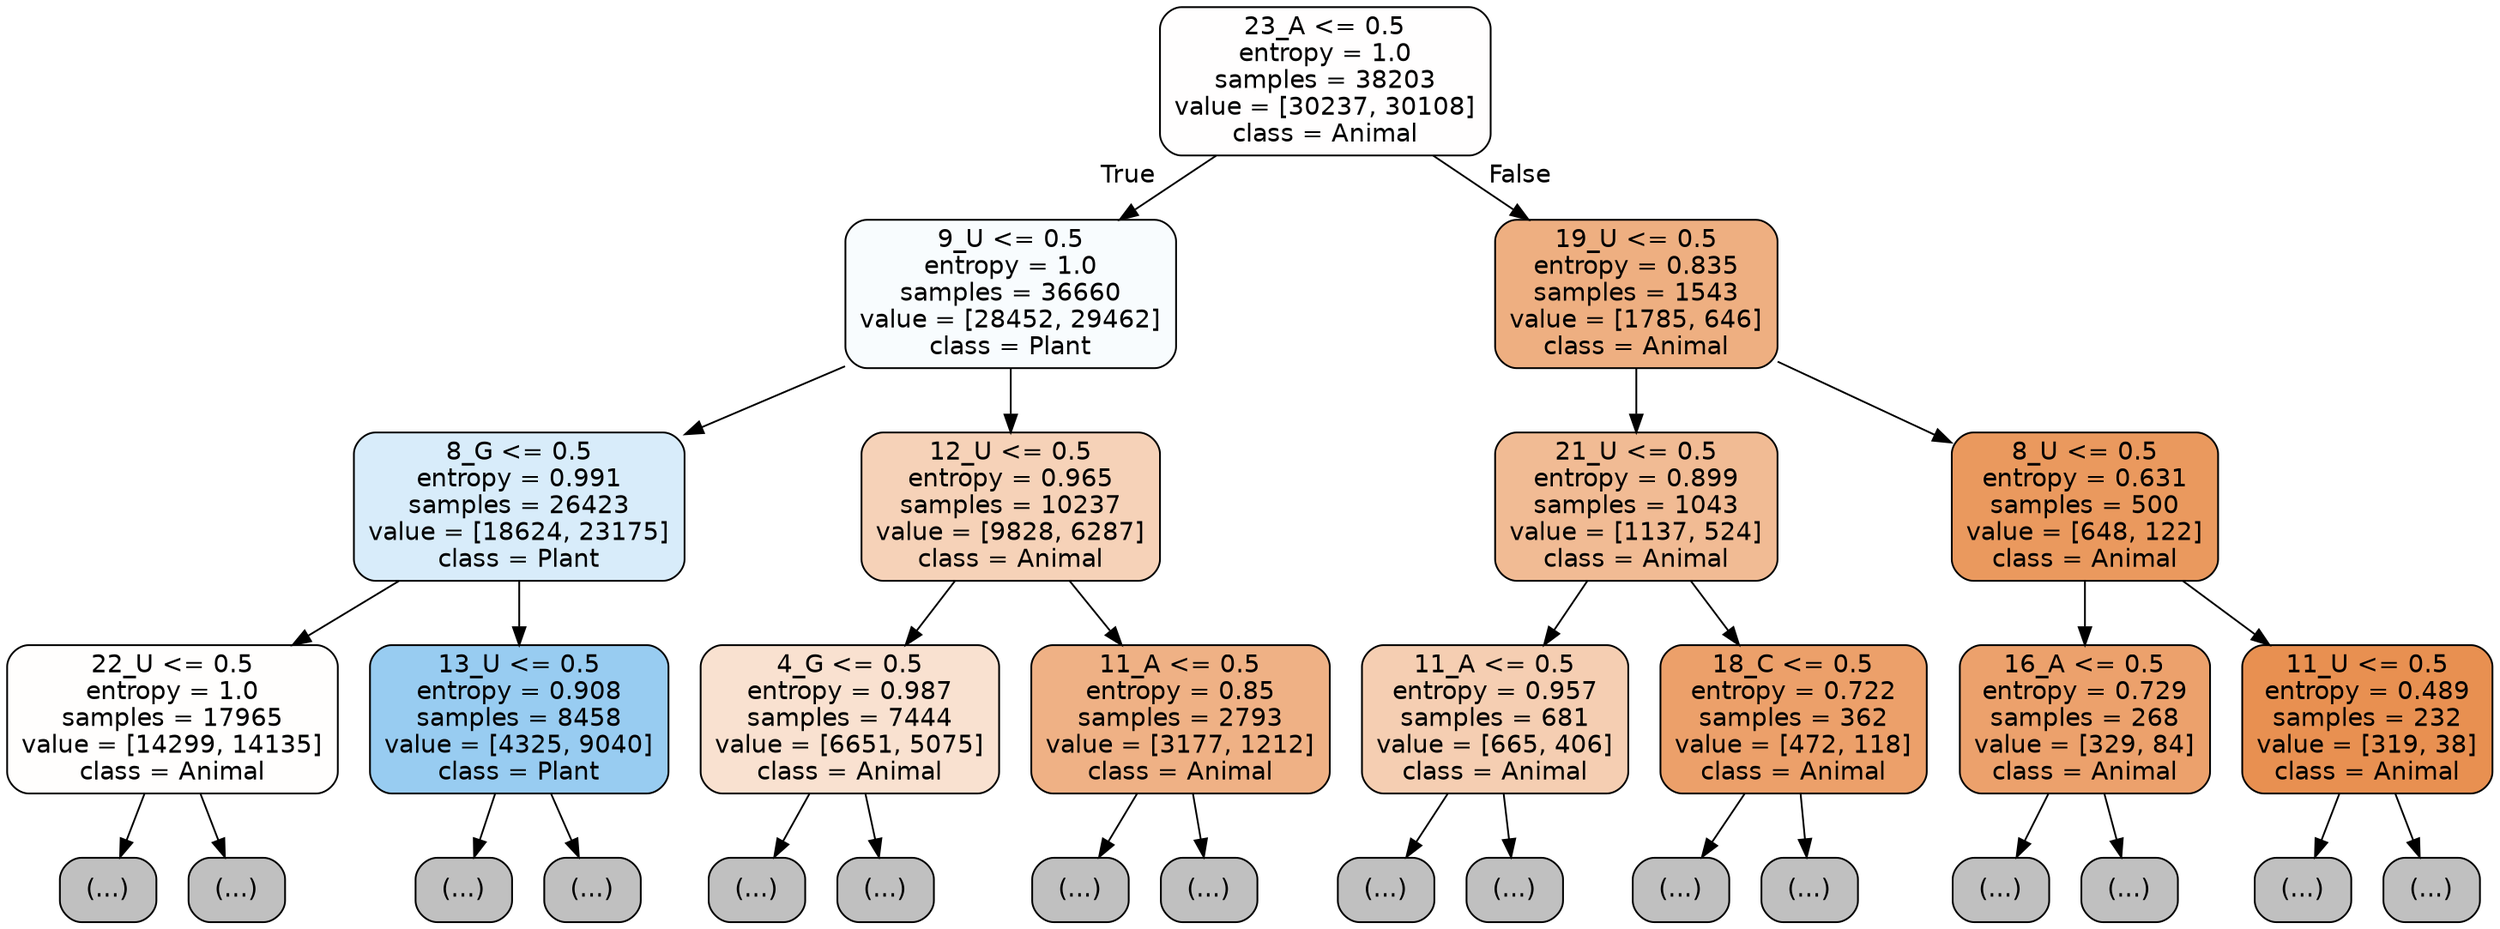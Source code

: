 digraph Tree {
node [shape=box, style="filled, rounded", color="black", fontname="helvetica"] ;
edge [fontname="helvetica"] ;
0 [label="23_A <= 0.5\nentropy = 1.0\nsamples = 38203\nvalue = [30237, 30108]\nclass = Animal", fillcolor="#fffefe"] ;
1 [label="9_U <= 0.5\nentropy = 1.0\nsamples = 36660\nvalue = [28452, 29462]\nclass = Plant", fillcolor="#f8fcfe"] ;
0 -> 1 [labeldistance=2.5, labelangle=45, headlabel="True"] ;
2 [label="8_G <= 0.5\nentropy = 0.991\nsamples = 26423\nvalue = [18624, 23175]\nclass = Plant", fillcolor="#d8ecfa"] ;
1 -> 2 ;
3 [label="22_U <= 0.5\nentropy = 1.0\nsamples = 17965\nvalue = [14299, 14135]\nclass = Animal", fillcolor="#fffefd"] ;
2 -> 3 ;
4 [label="(...)", fillcolor="#C0C0C0"] ;
3 -> 4 ;
7471 [label="(...)", fillcolor="#C0C0C0"] ;
3 -> 7471 ;
8494 [label="13_U <= 0.5\nentropy = 0.908\nsamples = 8458\nvalue = [4325, 9040]\nclass = Plant", fillcolor="#98ccf1"] ;
2 -> 8494 ;
8495 [label="(...)", fillcolor="#C0C0C0"] ;
8494 -> 8495 ;
10826 [label="(...)", fillcolor="#C0C0C0"] ;
8494 -> 10826 ;
11637 [label="12_U <= 0.5\nentropy = 0.965\nsamples = 10237\nvalue = [9828, 6287]\nclass = Animal", fillcolor="#f6d2b8"] ;
1 -> 11637 ;
11638 [label="4_G <= 0.5\nentropy = 0.987\nsamples = 7444\nvalue = [6651, 5075]\nclass = Animal", fillcolor="#f9e1d0"] ;
11637 -> 11638 ;
11639 [label="(...)", fillcolor="#C0C0C0"] ;
11638 -> 11639 ;
13968 [label="(...)", fillcolor="#C0C0C0"] ;
11638 -> 13968 ;
15019 [label="11_A <= 0.5\nentropy = 0.85\nsamples = 2793\nvalue = [3177, 1212]\nclass = Animal", fillcolor="#efb185"] ;
11637 -> 15019 ;
15020 [label="(...)", fillcolor="#C0C0C0"] ;
15019 -> 15020 ;
16177 [label="(...)", fillcolor="#C0C0C0"] ;
15019 -> 16177 ;
16432 [label="19_U <= 0.5\nentropy = 0.835\nsamples = 1543\nvalue = [1785, 646]\nclass = Animal", fillcolor="#eeaf81"] ;
0 -> 16432 [labeldistance=2.5, labelangle=-45, headlabel="False"] ;
16433 [label="21_U <= 0.5\nentropy = 0.899\nsamples = 1043\nvalue = [1137, 524]\nclass = Animal", fillcolor="#f1bb94"] ;
16432 -> 16433 ;
16434 [label="11_A <= 0.5\nentropy = 0.957\nsamples = 681\nvalue = [665, 406]\nclass = Animal", fillcolor="#f5ceb2"] ;
16433 -> 16434 ;
16435 [label="(...)", fillcolor="#C0C0C0"] ;
16434 -> 16435 ;
16748 [label="(...)", fillcolor="#C0C0C0"] ;
16434 -> 16748 ;
16849 [label="18_C <= 0.5\nentropy = 0.722\nsamples = 362\nvalue = [472, 118]\nclass = Animal", fillcolor="#eca06a"] ;
16433 -> 16849 ;
16850 [label="(...)", fillcolor="#C0C0C0"] ;
16849 -> 16850 ;
16981 [label="(...)", fillcolor="#C0C0C0"] ;
16849 -> 16981 ;
17018 [label="8_U <= 0.5\nentropy = 0.631\nsamples = 500\nvalue = [648, 122]\nclass = Animal", fillcolor="#ea995e"] ;
16432 -> 17018 ;
17019 [label="16_A <= 0.5\nentropy = 0.729\nsamples = 268\nvalue = [329, 84]\nclass = Animal", fillcolor="#eca16c"] ;
17018 -> 17019 ;
17020 [label="(...)", fillcolor="#C0C0C0"] ;
17019 -> 17020 ;
17105 [label="(...)", fillcolor="#C0C0C0"] ;
17019 -> 17105 ;
17144 [label="11_U <= 0.5\nentropy = 0.489\nsamples = 232\nvalue = [319, 38]\nclass = Animal", fillcolor="#e89051"] ;
17018 -> 17144 ;
17145 [label="(...)", fillcolor="#C0C0C0"] ;
17144 -> 17145 ;
17184 [label="(...)", fillcolor="#C0C0C0"] ;
17144 -> 17184 ;
}